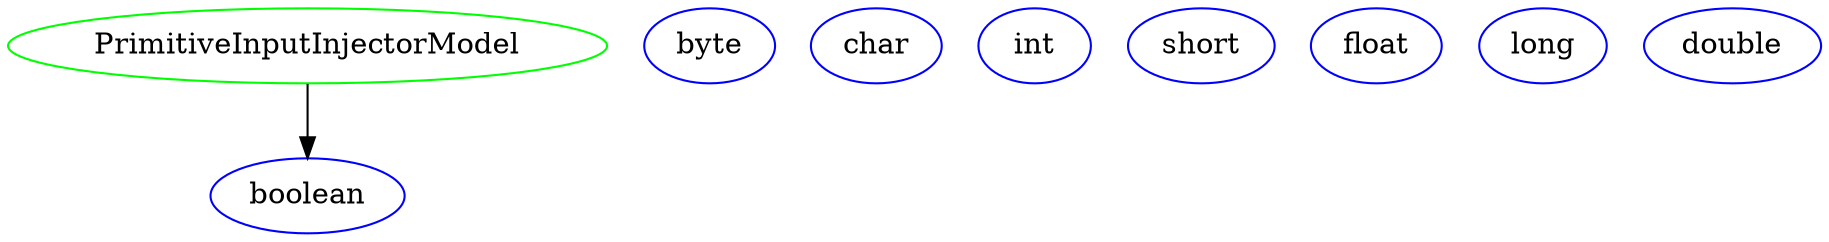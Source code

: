 digraph "PrimitiveInputInjectorModel" {
  overlap = false
  splines = true
  injector [label="PrimitiveInputInjectorModel",color=green];
  node7 [label="byte",color=blue];
  node8 [label="char",color=blue];
  node5 [label="int",color=blue];
  node6 [label="short",color=blue];
  node1 [label="boolean",color=blue];
  node3 [label="float",color=blue];
  node4 [label="long",color=blue];
  node2 [label="double",color=blue];
  injector -> node1 [];
}
